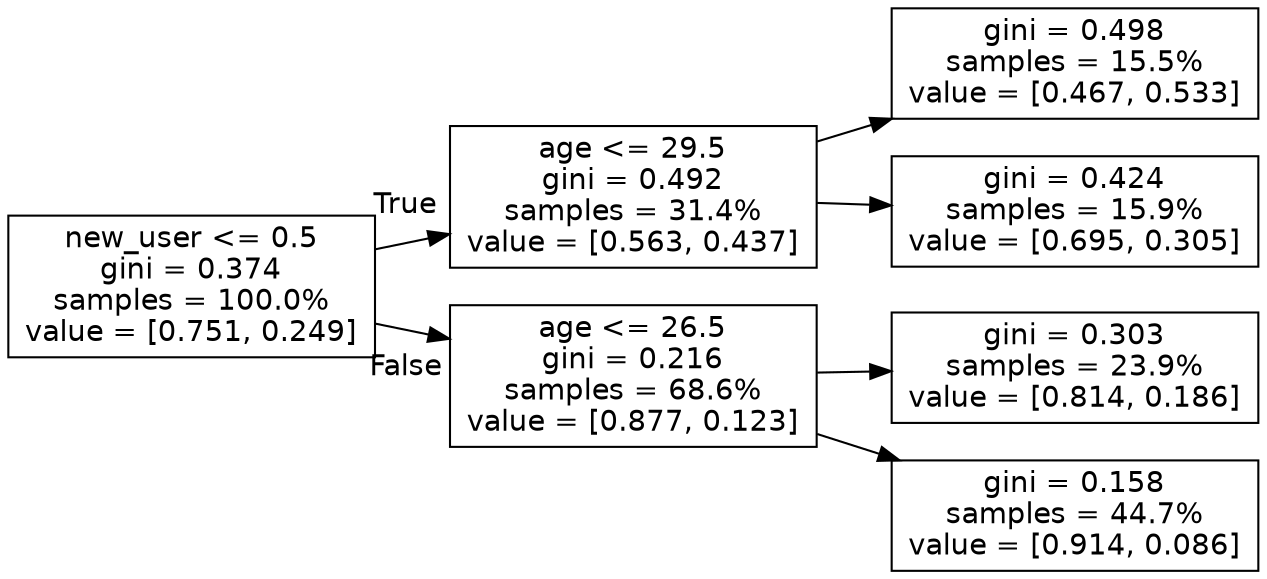 digraph Tree {
node [shape=box, fontname="helvetica"] ;
edge [fontname="helvetica"] ;
rankdir=LR ;
0 [label="new_user <= 0.5\ngini = 0.374\nsamples = 100.0%\nvalue = [0.751, 0.249]"] ;
1 [label="age <= 29.5\ngini = 0.492\nsamples = 31.4%\nvalue = [0.563, 0.437]"] ;
0 -> 1 [labeldistance=2.5, labelangle=-45, headlabel="True"] ;
2 [label="gini = 0.498\nsamples = 15.5%\nvalue = [0.467, 0.533]"] ;
1 -> 2 ;
3 [label="gini = 0.424\nsamples = 15.9%\nvalue = [0.695, 0.305]"] ;
1 -> 3 ;
4 [label="age <= 26.5\ngini = 0.216\nsamples = 68.6%\nvalue = [0.877, 0.123]"] ;
0 -> 4 [labeldistance=2.5, labelangle=45, headlabel="False"] ;
5 [label="gini = 0.303\nsamples = 23.9%\nvalue = [0.814, 0.186]"] ;
4 -> 5 ;
6 [label="gini = 0.158\nsamples = 44.7%\nvalue = [0.914, 0.086]"] ;
4 -> 6 ;
}